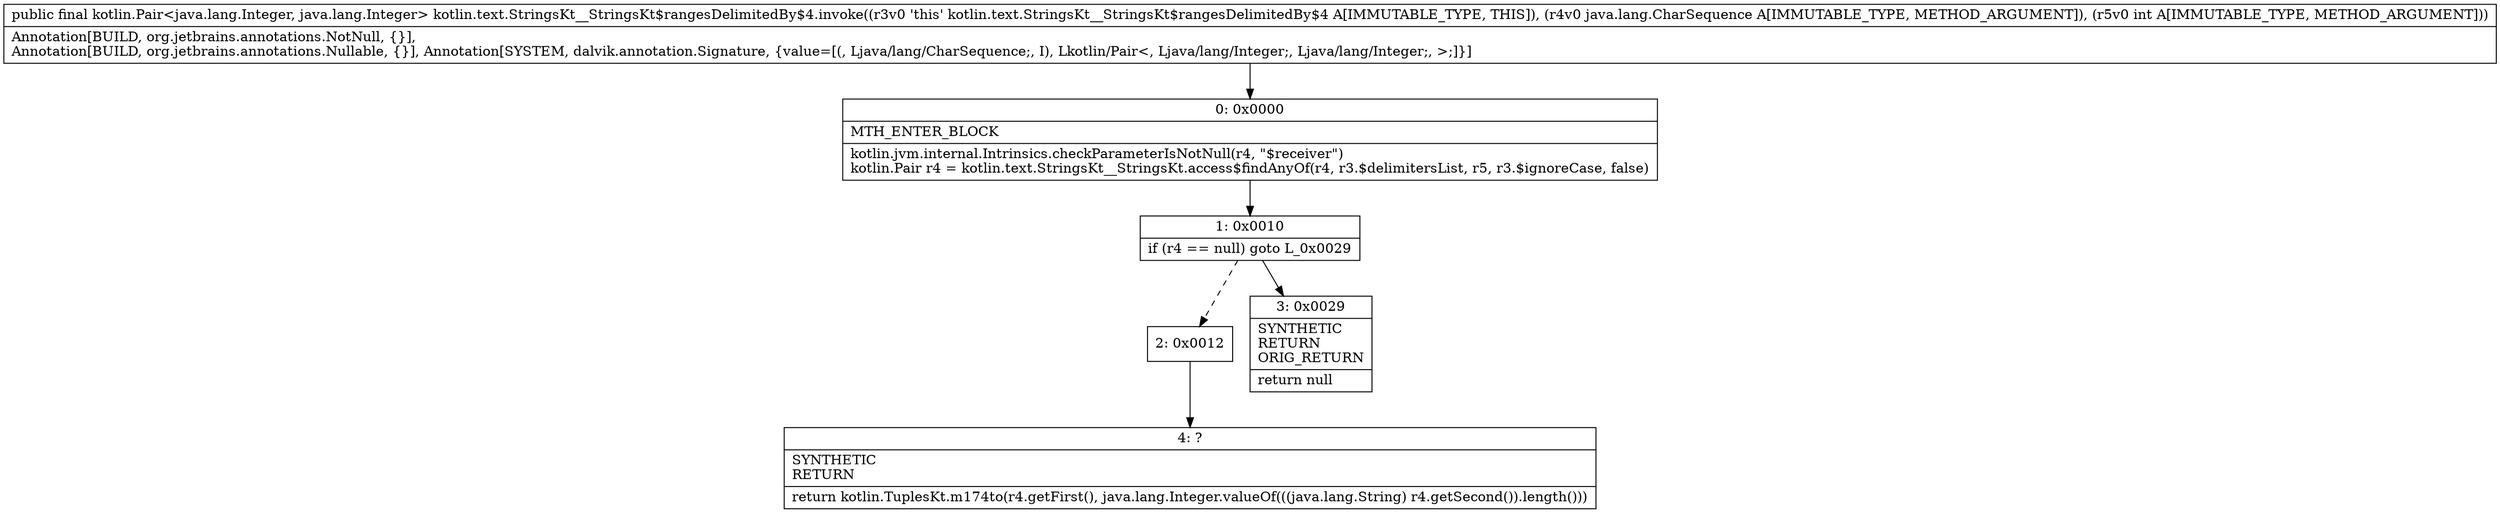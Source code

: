 digraph "CFG forkotlin.text.StringsKt__StringsKt$rangesDelimitedBy$4.invoke(Ljava\/lang\/CharSequence;I)Lkotlin\/Pair;" {
Node_0 [shape=record,label="{0\:\ 0x0000|MTH_ENTER_BLOCK\l|kotlin.jvm.internal.Intrinsics.checkParameterIsNotNull(r4, \"$receiver\")\lkotlin.Pair r4 = kotlin.text.StringsKt__StringsKt.access$findAnyOf(r4, r3.$delimitersList, r5, r3.$ignoreCase, false)\l}"];
Node_1 [shape=record,label="{1\:\ 0x0010|if (r4 == null) goto L_0x0029\l}"];
Node_2 [shape=record,label="{2\:\ 0x0012}"];
Node_3 [shape=record,label="{3\:\ 0x0029|SYNTHETIC\lRETURN\lORIG_RETURN\l|return null\l}"];
Node_4 [shape=record,label="{4\:\ ?|SYNTHETIC\lRETURN\l|return kotlin.TuplesKt.m174to(r4.getFirst(), java.lang.Integer.valueOf(((java.lang.String) r4.getSecond()).length()))\l}"];
MethodNode[shape=record,label="{public final kotlin.Pair\<java.lang.Integer, java.lang.Integer\> kotlin.text.StringsKt__StringsKt$rangesDelimitedBy$4.invoke((r3v0 'this' kotlin.text.StringsKt__StringsKt$rangesDelimitedBy$4 A[IMMUTABLE_TYPE, THIS]), (r4v0 java.lang.CharSequence A[IMMUTABLE_TYPE, METHOD_ARGUMENT]), (r5v0 int A[IMMUTABLE_TYPE, METHOD_ARGUMENT]))  | Annotation[BUILD, org.jetbrains.annotations.NotNull, \{\}], \lAnnotation[BUILD, org.jetbrains.annotations.Nullable, \{\}], Annotation[SYSTEM, dalvik.annotation.Signature, \{value=[(, Ljava\/lang\/CharSequence;, I), Lkotlin\/Pair\<, Ljava\/lang\/Integer;, Ljava\/lang\/Integer;, \>;]\}]\l}"];
MethodNode -> Node_0;
Node_0 -> Node_1;
Node_1 -> Node_2[style=dashed];
Node_1 -> Node_3;
Node_2 -> Node_4;
}

